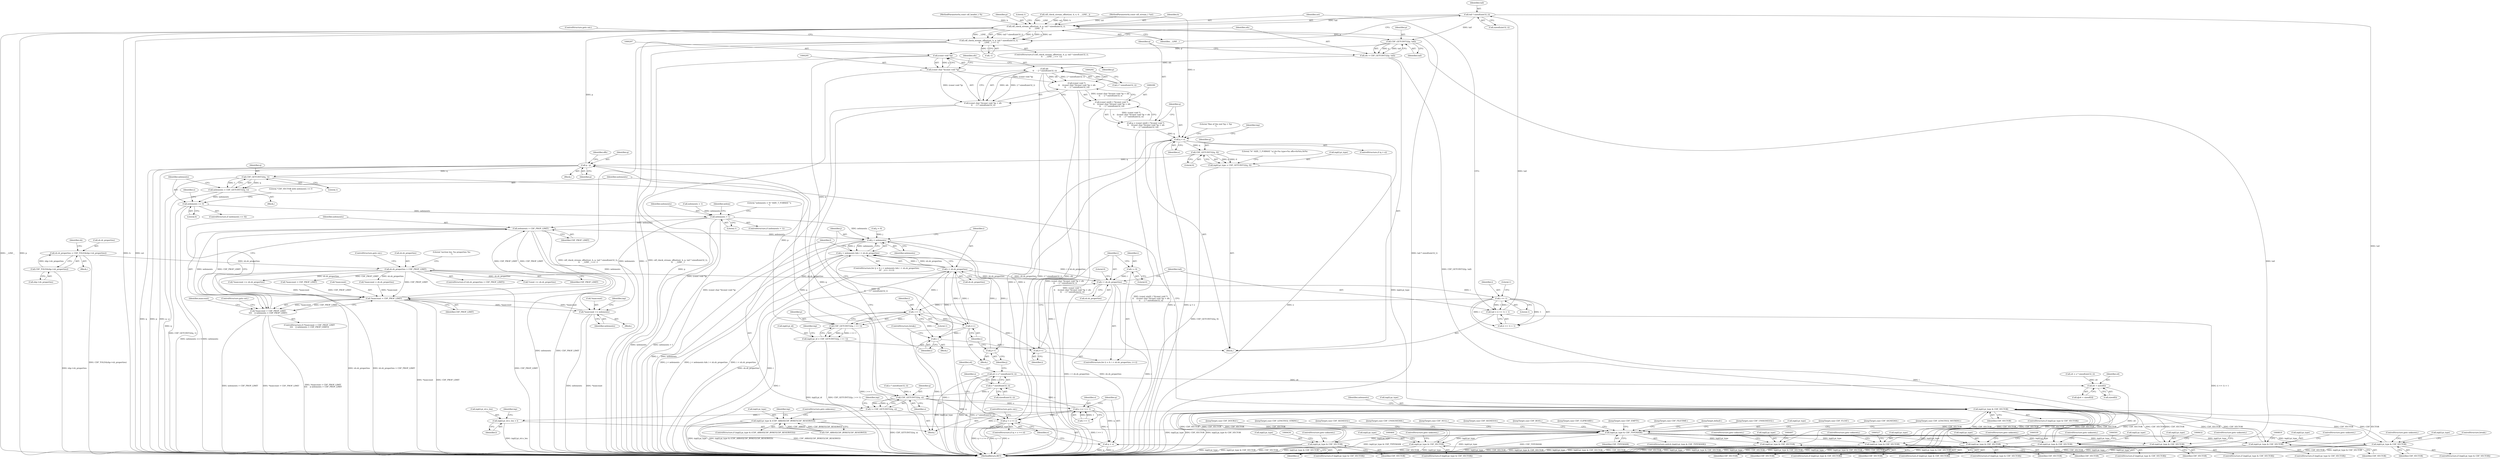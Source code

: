 digraph "0_file_93e063ee374b6a75729df9e7201fb511e47e259d@API" {
"1000273" [label="(Call,tail * sizeof(uint32_t))"];
"1000260" [label="(Call,tail = (i << 1) + 1)"];
"1000263" [label="(Call,i << 1)"];
"1000251" [label="(Call,i < sh.sh_properties)"];
"1000256" [label="(Call,i++)"];
"1000325" [label="(Call,i << 1)"];
"1000805" [label="(Call,i--)"];
"1000719" [label="(Call,i < sh.sh_properties)"];
"1000727" [label="(Call,i++)"];
"1000248" [label="(Call,i = 0)"];
"1000177" [label="(Call,sh.sh_properties > CDF_PROP_LIMIT)"];
"1000168" [label="(Call,sh.sh_properties = CDF_TOLE4(shp->sh_properties))"];
"1000172" [label="(Call,CDF_TOLE4(shp->sh_properties))"];
"1000269" [label="(Call,cdf_check_stream_offset(sst, h, p, tail * sizeof(uint32_t),\n\t\t    __LINE__))"];
"1000268" [label="(Call,cdf_check_stream_offset(sst, h, p, tail * sizeof(uint32_t),\n\t\t    __LINE__) == -1)"];
"1000284" [label="(Call,CDF_GETUINT32(p, tail))"];
"1000282" [label="(Call,ofs = CDF_GETUINT32(p, tail))"];
"1000299" [label="(Call,ofs\n \t\t    - 2 * sizeof(uint32_t))"];
"1000291" [label="(Call,(const void *)\n \t\t    ((const char *)(const void *)p + ofs\n \t\t    - 2 * sizeof(uint32_t)))"];
"1000289" [label="(Call,(const uint8_t *)(const void *)\n \t\t    ((const char *)(const void *)p + ofs\n \t\t    - 2 * sizeof(uint32_t)))"];
"1000287" [label="(Call,q = (const uint8_t *)(const void *)\n \t\t    ((const char *)(const void *)p + ofs\n \t\t    - 2 * sizeof(uint32_t)))"];
"1000306" [label="(Call,q > e)"];
"1000334" [label="(Call,CDF_GETUINT32(q, 0))"];
"1000328" [label="(Call,inp[i].pi_type = CDF_GETUINT32(q, 0))"];
"1000360" [label="(Call,inp[i].pi_type & CDF_VECTOR)"];
"1000399" [label="(Call,inp[i].pi_type & (CDF_ARRAY|CDF_BYREF|CDF_RESERVED))"];
"1000412" [label="(Call,inp[i].pi_type & CDF_TYPEMASK)"];
"1000425" [label="(Call,inp[i].pi_type & CDF_VECTOR)"];
"1000455" [label="(Call,inp[i].pi_type & CDF_VECTOR)"];
"1000488" [label="(Call,inp[i].pi_type & CDF_VECTOR)"];
"1000518" [label="(Call,inp[i].pi_type & CDF_VECTOR)"];
"1000550" [label="(Call,inp[i].pi_type & CDF_VECTOR)"];
"1000582" [label="(Call,inp[i].pi_type & CDF_VECTOR)"];
"1000623" [label="(Call,inp[i].pi_type & CDF_VECTOR)"];
"1000810" [label="(Call,inp[i].pi_type & CDF_VECTOR)"];
"1000842" [label="(Call,inp[i].pi_type & CDF_VECTOR)"];
"1000355" [label="(Call,q - p)"];
"1000370" [label="(Call,CDF_GETUINT32(q, 1))"];
"1000368" [label="(Call,nelements = CDF_GETUINT32(q, 1))"];
"1000374" [label="(Call,nelements == 0)"];
"1000667" [label="(Call,nelements > 1)"];
"1000684" [label="(Call,nelements > CDF_PROP_LIMIT)"];
"1000680" [label="(Call,*maxcount > CDF_PROP_LIMIT)"];
"1000679" [label="(Call,*maxcount > CDF_PROP_LIMIT\n\t\t\t\t    || nelements > CDF_PROP_LIMIT)"];
"1000688" [label="(Call,*maxcount += nelements)"];
"1000716" [label="(Call,j < nelements)"];
"1000715" [label="(Call,j < nelements && i < sh.sh_properties)"];
"1000725" [label="(Call,j++)"];
"1000733" [label="(Call,CDF_GETUINT32(q, o))"];
"1000731" [label="(Call,l = CDF_GETUINT32(q, o))"];
"1000736" [label="(Call,inp[i].pi_str.s_len = l)"];
"1000787" [label="(Call,o += l >> 1)"];
"1000793" [label="(Call,q + o >= e)"];
"1000794" [label="(Call,q + o)"];
"1000801" [label="(Call,o * sizeof(uint32_t))"];
"1000799" [label="(Call,o4 = o * sizeof(uint32_t))"];
"1000760" [label="(Call,o4 + sizeof(l))"];
"1000293" [label="(Call,(const char *)(const void *)p + ofs\n \t\t    - 2 * sizeof(uint32_t))"];
"1000296" [label="(Call,(const void *)p)"];
"1000294" [label="(Call,(const char *)(const void *)p)"];
"1000323" [label="(Call,CDF_GETUINT32(p, i << 1))"];
"1000317" [label="(Call,inp[i].pi_id = CDF_GETUINT32(p, i << 1))"];
"1000177" [label="(Call,sh.sh_properties > CDF_PROP_LIMIT)"];
"1000797" [label="(Identifier,e)"];
"1000810" [label="(Call,inp[i].pi_type & CDF_VECTOR)"];
"1000841" [label="(ControlStructure,if (inp[i].pi_type & CDF_VECTOR))"];
"1000808" [label="(JumpTarget,case CDF_FILETIME:)"];
"1000269" [label="(Call,cdf_check_stream_offset(sst, h, p, tail * sizeof(uint32_t),\n\t\t    __LINE__))"];
"1000679" [label="(Call,*maxcount > CDF_PROP_LIMIT\n\t\t\t\t    || nelements > CDF_PROP_LIMIT)"];
"1000355" [label="(Call,q - p)"];
"1000762" [label="(Call,sizeof(l))"];
"1000809" [label="(ControlStructure,if (inp[i].pi_type & CDF_VECTOR))"];
"1000494" [label="(Identifier,CDF_VECTOR)"];
"1000284" [label="(Call,CDF_GETUINT32(p, tail))"];
"1000101" [label="(MethodParameterIn,const cdf_stream_t *sst)"];
"1000256" [label="(Call,i++)"];
"1000629" [label="(Identifier,CDF_VECTOR)"];
"1000728" [label="(Identifier,i)"];
"1000266" [label="(Literal,1)"];
"1000851" [label="(JumpTarget,default:)"];
"1000432" [label="(ControlStructure,goto unknown;)"];
"1000761" [label="(Identifier,o4)"];
"1000734" [label="(Identifier,q)"];
"1000249" [label="(Identifier,i)"];
"1000495" [label="(ControlStructure,goto unknown;)"];
"1000262" [label="(Call,(i << 1) + 1)"];
"1000489" [label="(Call,inp[i].pi_type)"];
"1000283" [label="(Identifier,ofs)"];
"1000524" [label="(Identifier,CDF_VECTOR)"];
"1000690" [label="(Identifier,maxcount)"];
"1000486" [label="(JumpTarget,case CDF_UNSIGNED32:)"];
"1000709" [label="(Literal,\"nelements = %\" SIZE_T_FORMAT \"u\n\")"];
"1000331" [label="(Identifier,inp)"];
"1000487" [label="(ControlStructure,if (inp[i].pi_type & CDF_VECTOR))"];
"1000178" [label="(Call,sh.sh_properties)"];
"1000278" [label="(Call,-1)"];
"1000413" [label="(Call,inp[i].pi_type)"];
"1000794" [label="(Call,q + o)"];
"1000580" [label="(JumpTarget,case CDF_FLOAT:)"];
"1000518" [label="(Call,inp[i].pi_type & CDF_VECTOR)"];
"1000849" [label="(ControlStructure,goto unknown;)"];
"1000289" [label="(Call,(const uint8_t *)(const void *)\n \t\t    ((const char *)(const void *)p + ofs\n \t\t    - 2 * sizeof(uint32_t)))"];
"1000787" [label="(Call,o += l >> 1)"];
"1000516" [label="(JumpTarget,case CDF_SIGNED64:)"];
"1000455" [label="(Call,inp[i].pi_type & CDF_VECTOR)"];
"1000410" [label="(ControlStructure,goto unknown;)"];
"1000370" [label="(Call,CDF_GETUINT32(q, 1))"];
"1000305" [label="(ControlStructure,if (q > e))"];
"1000760" [label="(Call,o4 + sizeof(l))"];
"1000356" [label="(Identifier,q)"];
"1000317" [label="(Call,inp[i].pi_id = CDF_GETUINT32(p, i << 1))"];
"1000583" [label="(Call,inp[i].pi_type)"];
"1000800" [label="(Identifier,o4)"];
"1000257" [label="(Identifier,i)"];
"1000424" [label="(ControlStructure,if (inp[i].pi_type & CDF_VECTOR))"];
"1000371" [label="(Identifier,q)"];
"1000718" [label="(Identifier,nelements)"];
"1000271" [label="(Identifier,h)"];
"1000550" [label="(Call,inp[i].pi_type & CDF_VECTOR)"];
"1000275" [label="(Call,sizeof(uint32_t))"];
"1000328" [label="(Call,inp[i].pi_type = CDF_GETUINT32(q, 0))"];
"1000394" [label="(Call,o * sizeof(uint32_t))"];
"1000176" [label="(ControlStructure,if (sh.sh_properties > CDF_PROP_LIMIT))"];
"1000323" [label="(Call,CDF_GETUINT32(p, i << 1))"];
"1000230" [label="(Call,*count += sh.sh_properties)"];
"1000589" [label="(ControlStructure,goto unknown;)"];
"1000280" [label="(ControlStructure,goto out;)"];
"1000871" [label="(MethodReturn,RET)"];
"1000688" [label="(Call,*maxcount += nelements)"];
"1000665" [label="(JumpTarget,case CDF_LENGTH32_WSTRING:)"];
"1000666" [label="(ControlStructure,if (nelements > 1))"];
"1000179" [label="(Identifier,sh)"];
"1000329" [label="(Call,inp[i].pi_type)"];
"1000173" [label="(Call,shp->sh_properties)"];
"1000325" [label="(Call,i << 1)"];
"1000712" [label="(Call,j = 0)"];
"1000107" [label="(Block,)"];
"1000398" [label="(ControlStructure,if (inp[i].pi_type & (CDF_ARRAY|CDF_BYREF|CDF_RESERVED)))"];
"1000758" [label="(Call,q[o4 + sizeof(l)])"];
"1000419" [label="(Block,)"];
"1000519" [label="(Call,inp[i].pi_type)"];
"1000805" [label="(Call,i--)"];
"1000203" [label="(Call,*maxcount += sh.sh_properties)"];
"1000335" [label="(Identifier,q)"];
"1000287" [label="(Call,q = (const uint8_t *)(const void *)\n \t\t    ((const char *)(const void *)p + ofs\n \t\t    - 2 * sizeof(uint32_t)))"];
"1000551" [label="(Call,inp[i].pi_type)"];
"1000732" [label="(Identifier,l)"];
"1000264" [label="(Identifier,i)"];
"1000462" [label="(ControlStructure,goto unknown;)"];
"1000334" [label="(Call,CDF_GETUINT32(q, 0))"];
"1000621" [label="(JumpTarget,case CDF_DOUBLE:)"];
"1000261" [label="(Identifier,tail)"];
"1000358" [label="(Identifier,offs)"];
"1000737" [label="(Call,inp[i].pi_str.s_len)"];
"1000788" [label="(Identifier,o)"];
"1000795" [label="(Identifier,q)"];
"1000308" [label="(Identifier,e)"];
"1000102" [label="(MethodParameterIn,const cdf_header_t *h)"];
"1000285" [label="(Identifier,p)"];
"1000727" [label="(Call,i++)"];
"1000247" [label="(ControlStructure,for (i = 0; i < sh.sh_properties; i++))"];
"1000724" [label="(Block,)"];
"1000291" [label="(Call,(const void *)\n \t\t    ((const char *)(const void *)p + ofs\n \t\t    - 2 * sizeof(uint32_t)))"];
"1000238" [label="(Call,cdf_check_stream_offset(sst, h, e, 0, __LINE__))"];
"1000367" [label="(Block,)"];
"1000277" [label="(Identifier,__LINE__)"];
"1000250" [label="(Literal,0)"];
"1000711" [label="(ControlStructure,for (j = 0; j < nelements && i < sh.sh_properties;\n\t\t\t    j++, i++))"];
"1000376" [label="(Literal,0)"];
"1000582" [label="(Call,inp[i].pi_type & CDF_VECTOR)"];
"1000793" [label="(Call,q + o >= e)"];
"1000172" [label="(Call,CDF_TOLE4(shp->sh_properties))"];
"1000268" [label="(Call,cdf_check_stream_offset(sst, h, p, tail * sizeof(uint32_t),\n\t\t    __LINE__) == -1)"];
"1000678" [label="(ControlStructure,if (*maxcount > CDF_PROP_LIMIT\n\t\t\t\t    || nelements > CDF_PROP_LIMIT))"];
"1000301" [label="(Call,2 * sizeof(uint32_t))"];
"1000392" [label="(Call,o4 = o * sizeof(uint32_t))"];
"1000260" [label="(Call,tail = (i << 1) + 1)"];
"1000273" [label="(Call,tail * sizeof(uint32_t))"];
"1000863" [label="(Literal,0)"];
"1000689" [label="(Call,*maxcount)"];
"1000288" [label="(Identifier,q)"];
"1000843" [label="(Call,inp[i].pi_type)"];
"1000630" [label="(ControlStructure,goto unknown;)"];
"1000749" [label="(Identifier,inp)"];
"1000686" [label="(Identifier,CDF_PROP_LIMIT)"];
"1000251" [label="(Call,i < sh.sh_properties)"];
"1000736" [label="(Call,inp[i].pi_str.s_len = l)"];
"1000307" [label="(Identifier,q)"];
"1000318" [label="(Call,inp[i].pi_id)"];
"1000683" [label="(Identifier,CDF_PROP_LIMIT)"];
"1000324" [label="(Identifier,p)"];
"1000716" [label="(Call,j < nelements)"];
"1000270" [label="(Identifier,sst)"];
"1000375" [label="(Identifier,nelements)"];
"1000842" [label="(Call,inp[i].pi_type & CDF_VECTOR)"];
"1000680" [label="(Call,*maxcount > CDF_PROP_LIMIT)"];
"1000588" [label="(Identifier,CDF_VECTOR)"];
"1000456" [label="(Call,inp[i].pi_type)"];
"1000198" [label="(Call,*maxcount > CDF_PROP_LIMIT)"];
"1000622" [label="(ControlStructure,if (inp[i].pi_type & CDF_VECTOR))"];
"1000426" [label="(Call,inp[i].pi_type)"];
"1000418" [label="(Identifier,CDF_TYPEMASK)"];
"1000306" [label="(Call,q > e)"];
"1000400" [label="(Call,inp[i].pi_type)"];
"1000664" [label="(JumpTarget,case CDF_LENGTH32_STRING:)"];
"1000366" [label="(Identifier,CDF_VECTOR)"];
"1000721" [label="(Call,sh.sh_properties)"];
"1000581" [label="(ControlStructure,if (inp[i].pi_type & CDF_VECTOR))"];
"1000379" [label="(Literal,\"CDF_VECTOR with nelements == 0\n\")"];
"1000731" [label="(Call,l = CDF_GETUINT32(q, o))"];
"1000803" [label="(Call,sizeof(uint32_t))"];
"1000411" [label="(ControlStructure,switch (inp[i].pi_type & CDF_TYPEMASK))"];
"1000802" [label="(Identifier,o)"];
"1000326" [label="(Identifier,i)"];
"1000267" [label="(ControlStructure,if (cdf_check_stream_offset(sst, h, p, tail * sizeof(uint32_t),\n\t\t    __LINE__) == -1))"];
"1000668" [label="(Identifier,nelements)"];
"1000719" [label="(Call,i < sh.sh_properties)"];
"1000339" [label="(Literal,\"%\" SIZE_T_FORMAT \"u) id=%x type=%x offs=0x%tx,0x%x\n\")"];
"1000453" [label="(JumpTarget,case CDF_SIGNED32:)"];
"1000454" [label="(ControlStructure,if (inp[i].pi_type & CDF_VECTOR))"];
"1000368" [label="(Call,nelements = CDF_GETUINT32(q, 1))"];
"1000717" [label="(Identifier,j)"];
"1000801" [label="(Call,o * sizeof(uint32_t))"];
"1000549" [label="(ControlStructure,if (inp[i].pi_type & CDF_VECTOR))"];
"1000548" [label="(JumpTarget,case CDF_UNSIGNED64:)"];
"1000789" [label="(Call,l >> 1)"];
"1000185" [label="(Literal,\"section len: %u properties %u\n\")"];
"1000623" [label="(Call,inp[i].pi_type & CDF_VECTOR)"];
"1000265" [label="(Literal,1)"];
"1000360" [label="(Call,inp[i].pi_type & CDF_VECTOR)"];
"1000412" [label="(Call,inp[i].pi_type & CDF_TYPEMASK)"];
"1000420" [label="(JumpTarget,case CDF_NULL:)"];
"1000423" [label="(JumpTarget,case CDF_SIGNED16:)"];
"1000556" [label="(Identifier,CDF_VECTOR)"];
"1000431" [label="(Identifier,CDF_VECTOR)"];
"1000681" [label="(Call,*maxcount)"];
"1000733" [label="(Call,CDF_GETUINT32(q, o))"];
"1000725" [label="(Call,j++)"];
"1000807" [label="(ControlStructure,break;)"];
"1000382" [label="(Identifier,o)"];
"1000399" [label="(Call,inp[i].pi_type & (CDF_ARRAY|CDF_BYREF|CDF_RESERVED))"];
"1000168" [label="(Call,sh.sh_properties = CDF_TOLE4(shp->sh_properties))"];
"1000182" [label="(ControlStructure,goto out;)"];
"1000272" [label="(Identifier,p)"];
"1000298" [label="(Identifier,p)"];
"1000258" [label="(Block,)"];
"1000300" [label="(Identifier,ofs)"];
"1000729" [label="(Block,)"];
"1000357" [label="(Identifier,p)"];
"1000850" [label="(ControlStructure,break;)"];
"1000715" [label="(Call,j < nelements && i < sh.sh_properties)"];
"1000299" [label="(Call,ofs\n \t\t    - 2 * sizeof(uint32_t))"];
"1000373" [label="(ControlStructure,if (nelements == 0))"];
"1000726" [label="(Identifier,j)"];
"1000169" [label="(Call,sh.sh_properties)"];
"1000296" [label="(Call,(const void *)p)"];
"1000525" [label="(ControlStructure,goto unknown;)"];
"1000798" [label="(ControlStructure,goto out;)"];
"1000685" [label="(Identifier,nelements)"];
"1000263" [label="(Call,i << 1)"];
"1000415" [label="(Identifier,inp)"];
"1000274" [label="(Identifier,tail)"];
"1000485" [label="(JumpTarget,case CDF_BOOL:)"];
"1000687" [label="(ControlStructure,goto out;)"];
"1000293" [label="(Call,(const char *)(const void *)p + ofs\n \t\t    - 2 * sizeof(uint32_t))"];
"1000327" [label="(Literal,1)"];
"1000488" [label="(Call,inp[i].pi_type & CDF_VECTOR)"];
"1000387" [label="(Identifier,nelements)"];
"1000248" [label="(Call,i = 0)"];
"1000735" [label="(Identifier,o)"];
"1000336" [label="(Literal,0)"];
"1000286" [label="(Identifier,tail)"];
"1000252" [label="(Identifier,i)"];
"1000386" [label="(Call,nelements = 1)"];
"1000684" [label="(Call,nelements > CDF_PROP_LIMIT)"];
"1000361" [label="(Call,inp[i].pi_type)"];
"1000279" [label="(Literal,1)"];
"1000517" [label="(ControlStructure,if (inp[i].pi_type & CDF_VECTOR))"];
"1000667" [label="(Call,nelements > 1)"];
"1000461" [label="(Identifier,CDF_VECTOR)"];
"1000354" [label="(Block,)"];
"1000294" [label="(Call,(const char *)(const void *)p)"];
"1000796" [label="(Identifier,o)"];
"1000425" [label="(Call,inp[i].pi_type & CDF_VECTOR)"];
"1000811" [label="(Call,inp[i].pi_type)"];
"1000369" [label="(Identifier,nelements)"];
"1000181" [label="(Identifier,CDF_PROP_LIMIT)"];
"1000557" [label="(ControlStructure,goto unknown;)"];
"1000816" [label="(Identifier,CDF_VECTOR)"];
"1000792" [label="(ControlStructure,if (q + o >= e))"];
"1000253" [label="(Call,sh.sh_properties)"];
"1000673" [label="(Identifier,nelem)"];
"1000372" [label="(Literal,1)"];
"1000374" [label="(Call,nelements == 0)"];
"1000691" [label="(Identifier,nelements)"];
"1000670" [label="(Block,)"];
"1000799" [label="(Call,o4 = o * sizeof(uint32_t))"];
"1000817" [label="(ControlStructure,goto unknown;)"];
"1000840" [label="(JumpTarget,case CDF_CLIPBOARD:)"];
"1000848" [label="(Identifier,CDF_VECTOR)"];
"1000312" [label="(Literal,\"Ran of the end %p > %p\n\")"];
"1000744" [label="(Identifier,l)"];
"1000694" [label="(Identifier,inp)"];
"1000282" [label="(Call,ofs = CDF_GETUINT32(p, tail))"];
"1000669" [label="(Literal,1)"];
"1000359" [label="(ControlStructure,if (inp[i].pi_type & CDF_VECTOR))"];
"1000421" [label="(JumpTarget,case CDF_EMPTY:)"];
"1000405" [label="(Call,CDF_ARRAY|CDF_BYREF|CDF_RESERVED)"];
"1000806" [label="(Identifier,i)"];
"1000320" [label="(Identifier,inp)"];
"1000740" [label="(Identifier,inp)"];
"1000720" [label="(Identifier,i)"];
"1000211" [label="(Call,*maxcount = sh.sh_properties)"];
"1000624" [label="(Call,inp[i].pi_type)"];
"1000273" -> "1000269"  [label="AST: "];
"1000273" -> "1000275"  [label="CFG: "];
"1000274" -> "1000273"  [label="AST: "];
"1000275" -> "1000273"  [label="AST: "];
"1000277" -> "1000273"  [label="CFG: "];
"1000273" -> "1000871"  [label="DDG: tail"];
"1000273" -> "1000269"  [label="DDG: tail"];
"1000260" -> "1000273"  [label="DDG: tail"];
"1000273" -> "1000284"  [label="DDG: tail"];
"1000260" -> "1000258"  [label="AST: "];
"1000260" -> "1000262"  [label="CFG: "];
"1000261" -> "1000260"  [label="AST: "];
"1000262" -> "1000260"  [label="AST: "];
"1000270" -> "1000260"  [label="CFG: "];
"1000260" -> "1000871"  [label="DDG: (i << 1) + 1"];
"1000263" -> "1000260"  [label="DDG: i"];
"1000263" -> "1000260"  [label="DDG: 1"];
"1000263" -> "1000262"  [label="AST: "];
"1000263" -> "1000265"  [label="CFG: "];
"1000264" -> "1000263"  [label="AST: "];
"1000265" -> "1000263"  [label="AST: "];
"1000266" -> "1000263"  [label="CFG: "];
"1000263" -> "1000871"  [label="DDG: i"];
"1000263" -> "1000262"  [label="DDG: i"];
"1000263" -> "1000262"  [label="DDG: 1"];
"1000251" -> "1000263"  [label="DDG: i"];
"1000263" -> "1000325"  [label="DDG: i"];
"1000251" -> "1000247"  [label="AST: "];
"1000251" -> "1000253"  [label="CFG: "];
"1000252" -> "1000251"  [label="AST: "];
"1000253" -> "1000251"  [label="AST: "];
"1000261" -> "1000251"  [label="CFG: "];
"1000863" -> "1000251"  [label="CFG: "];
"1000251" -> "1000871"  [label="DDG: i < sh.sh_properties"];
"1000251" -> "1000871"  [label="DDG: sh.sh_properties"];
"1000251" -> "1000871"  [label="DDG: i"];
"1000256" -> "1000251"  [label="DDG: i"];
"1000248" -> "1000251"  [label="DDG: i"];
"1000719" -> "1000251"  [label="DDG: sh.sh_properties"];
"1000177" -> "1000251"  [label="DDG: sh.sh_properties"];
"1000251" -> "1000715"  [label="DDG: i < sh.sh_properties"];
"1000251" -> "1000719"  [label="DDG: sh.sh_properties"];
"1000256" -> "1000247"  [label="AST: "];
"1000256" -> "1000257"  [label="CFG: "];
"1000257" -> "1000256"  [label="AST: "];
"1000252" -> "1000256"  [label="CFG: "];
"1000325" -> "1000256"  [label="DDG: i"];
"1000805" -> "1000256"  [label="DDG: i"];
"1000325" -> "1000323"  [label="AST: "];
"1000325" -> "1000327"  [label="CFG: "];
"1000326" -> "1000325"  [label="AST: "];
"1000327" -> "1000325"  [label="AST: "];
"1000323" -> "1000325"  [label="CFG: "];
"1000325" -> "1000871"  [label="DDG: i"];
"1000325" -> "1000323"  [label="DDG: i"];
"1000325" -> "1000323"  [label="DDG: 1"];
"1000325" -> "1000719"  [label="DDG: i"];
"1000325" -> "1000727"  [label="DDG: i"];
"1000325" -> "1000805"  [label="DDG: i"];
"1000805" -> "1000419"  [label="AST: "];
"1000805" -> "1000806"  [label="CFG: "];
"1000806" -> "1000805"  [label="AST: "];
"1000807" -> "1000805"  [label="CFG: "];
"1000805" -> "1000871"  [label="DDG: i"];
"1000719" -> "1000805"  [label="DDG: i"];
"1000727" -> "1000805"  [label="DDG: i"];
"1000719" -> "1000715"  [label="AST: "];
"1000719" -> "1000721"  [label="CFG: "];
"1000720" -> "1000719"  [label="AST: "];
"1000721" -> "1000719"  [label="AST: "];
"1000715" -> "1000719"  [label="CFG: "];
"1000719" -> "1000871"  [label="DDG: sh.sh_properties"];
"1000719" -> "1000871"  [label="DDG: i"];
"1000719" -> "1000715"  [label="DDG: i"];
"1000719" -> "1000715"  [label="DDG: sh.sh_properties"];
"1000727" -> "1000719"  [label="DDG: i"];
"1000719" -> "1000727"  [label="DDG: i"];
"1000727" -> "1000724"  [label="AST: "];
"1000727" -> "1000728"  [label="CFG: "];
"1000728" -> "1000727"  [label="AST: "];
"1000717" -> "1000727"  [label="CFG: "];
"1000727" -> "1000871"  [label="DDG: i"];
"1000248" -> "1000247"  [label="AST: "];
"1000248" -> "1000250"  [label="CFG: "];
"1000249" -> "1000248"  [label="AST: "];
"1000250" -> "1000248"  [label="AST: "];
"1000252" -> "1000248"  [label="CFG: "];
"1000177" -> "1000176"  [label="AST: "];
"1000177" -> "1000181"  [label="CFG: "];
"1000178" -> "1000177"  [label="AST: "];
"1000181" -> "1000177"  [label="AST: "];
"1000182" -> "1000177"  [label="CFG: "];
"1000185" -> "1000177"  [label="CFG: "];
"1000177" -> "1000871"  [label="DDG: sh.sh_properties"];
"1000177" -> "1000871"  [label="DDG: CDF_PROP_LIMIT"];
"1000177" -> "1000871"  [label="DDG: sh.sh_properties > CDF_PROP_LIMIT"];
"1000168" -> "1000177"  [label="DDG: sh.sh_properties"];
"1000177" -> "1000198"  [label="DDG: CDF_PROP_LIMIT"];
"1000177" -> "1000203"  [label="DDG: sh.sh_properties"];
"1000177" -> "1000211"  [label="DDG: sh.sh_properties"];
"1000177" -> "1000230"  [label="DDG: sh.sh_properties"];
"1000177" -> "1000680"  [label="DDG: CDF_PROP_LIMIT"];
"1000168" -> "1000107"  [label="AST: "];
"1000168" -> "1000172"  [label="CFG: "];
"1000169" -> "1000168"  [label="AST: "];
"1000172" -> "1000168"  [label="AST: "];
"1000179" -> "1000168"  [label="CFG: "];
"1000168" -> "1000871"  [label="DDG: CDF_TOLE4(shp->sh_properties)"];
"1000172" -> "1000168"  [label="DDG: shp->sh_properties"];
"1000172" -> "1000173"  [label="CFG: "];
"1000173" -> "1000172"  [label="AST: "];
"1000172" -> "1000871"  [label="DDG: shp->sh_properties"];
"1000269" -> "1000268"  [label="AST: "];
"1000269" -> "1000277"  [label="CFG: "];
"1000270" -> "1000269"  [label="AST: "];
"1000271" -> "1000269"  [label="AST: "];
"1000272" -> "1000269"  [label="AST: "];
"1000277" -> "1000269"  [label="AST: "];
"1000279" -> "1000269"  [label="CFG: "];
"1000269" -> "1000871"  [label="DDG: tail * sizeof(uint32_t)"];
"1000269" -> "1000871"  [label="DDG: __LINE__"];
"1000269" -> "1000871"  [label="DDG: sst"];
"1000269" -> "1000871"  [label="DDG: p"];
"1000269" -> "1000871"  [label="DDG: h"];
"1000269" -> "1000268"  [label="DDG: tail * sizeof(uint32_t)"];
"1000269" -> "1000268"  [label="DDG: h"];
"1000269" -> "1000268"  [label="DDG: p"];
"1000269" -> "1000268"  [label="DDG: sst"];
"1000269" -> "1000268"  [label="DDG: __LINE__"];
"1000238" -> "1000269"  [label="DDG: sst"];
"1000238" -> "1000269"  [label="DDG: h"];
"1000238" -> "1000269"  [label="DDG: __LINE__"];
"1000101" -> "1000269"  [label="DDG: sst"];
"1000102" -> "1000269"  [label="DDG: h"];
"1000355" -> "1000269"  [label="DDG: p"];
"1000269" -> "1000284"  [label="DDG: p"];
"1000268" -> "1000267"  [label="AST: "];
"1000268" -> "1000278"  [label="CFG: "];
"1000278" -> "1000268"  [label="AST: "];
"1000280" -> "1000268"  [label="CFG: "];
"1000283" -> "1000268"  [label="CFG: "];
"1000268" -> "1000871"  [label="DDG: cdf_check_stream_offset(sst, h, p, tail * sizeof(uint32_t),\n\t\t    __LINE__)"];
"1000268" -> "1000871"  [label="DDG: cdf_check_stream_offset(sst, h, p, tail * sizeof(uint32_t),\n\t\t    __LINE__) == -1"];
"1000268" -> "1000871"  [label="DDG: -1"];
"1000278" -> "1000268"  [label="DDG: 1"];
"1000284" -> "1000282"  [label="AST: "];
"1000284" -> "1000286"  [label="CFG: "];
"1000285" -> "1000284"  [label="AST: "];
"1000286" -> "1000284"  [label="AST: "];
"1000282" -> "1000284"  [label="CFG: "];
"1000284" -> "1000871"  [label="DDG: tail"];
"1000284" -> "1000282"  [label="DDG: p"];
"1000284" -> "1000282"  [label="DDG: tail"];
"1000284" -> "1000296"  [label="DDG: p"];
"1000282" -> "1000258"  [label="AST: "];
"1000283" -> "1000282"  [label="AST: "];
"1000288" -> "1000282"  [label="CFG: "];
"1000282" -> "1000871"  [label="DDG: CDF_GETUINT32(p, tail)"];
"1000282" -> "1000299"  [label="DDG: ofs"];
"1000299" -> "1000293"  [label="AST: "];
"1000299" -> "1000301"  [label="CFG: "];
"1000300" -> "1000299"  [label="AST: "];
"1000301" -> "1000299"  [label="AST: "];
"1000293" -> "1000299"  [label="CFG: "];
"1000299" -> "1000871"  [label="DDG: 2 * sizeof(uint32_t)"];
"1000299" -> "1000871"  [label="DDG: ofs"];
"1000299" -> "1000291"  [label="DDG: ofs"];
"1000299" -> "1000291"  [label="DDG: 2 * sizeof(uint32_t)"];
"1000299" -> "1000293"  [label="DDG: ofs"];
"1000299" -> "1000293"  [label="DDG: 2 * sizeof(uint32_t)"];
"1000301" -> "1000299"  [label="DDG: 2"];
"1000291" -> "1000289"  [label="AST: "];
"1000291" -> "1000293"  [label="CFG: "];
"1000292" -> "1000291"  [label="AST: "];
"1000293" -> "1000291"  [label="AST: "];
"1000289" -> "1000291"  [label="CFG: "];
"1000291" -> "1000871"  [label="DDG: (const char *)(const void *)p + ofs\n \t\t    - 2 * sizeof(uint32_t)"];
"1000291" -> "1000289"  [label="DDG: (const char *)(const void *)p + ofs\n \t\t    - 2 * sizeof(uint32_t)"];
"1000294" -> "1000291"  [label="DDG: (const void *)p"];
"1000289" -> "1000287"  [label="AST: "];
"1000290" -> "1000289"  [label="AST: "];
"1000287" -> "1000289"  [label="CFG: "];
"1000289" -> "1000871"  [label="DDG: (const void *)\n \t\t    ((const char *)(const void *)p + ofs\n \t\t    - 2 * sizeof(uint32_t))"];
"1000289" -> "1000287"  [label="DDG: (const void *)\n \t\t    ((const char *)(const void *)p + ofs\n \t\t    - 2 * sizeof(uint32_t))"];
"1000287" -> "1000258"  [label="AST: "];
"1000288" -> "1000287"  [label="AST: "];
"1000307" -> "1000287"  [label="CFG: "];
"1000287" -> "1000871"  [label="DDG: (const uint8_t *)(const void *)\n \t\t    ((const char *)(const void *)p + ofs\n \t\t    - 2 * sizeof(uint32_t))"];
"1000287" -> "1000306"  [label="DDG: q"];
"1000306" -> "1000305"  [label="AST: "];
"1000306" -> "1000308"  [label="CFG: "];
"1000307" -> "1000306"  [label="AST: "];
"1000308" -> "1000306"  [label="AST: "];
"1000312" -> "1000306"  [label="CFG: "];
"1000320" -> "1000306"  [label="CFG: "];
"1000306" -> "1000871"  [label="DDG: q"];
"1000306" -> "1000871"  [label="DDG: q > e"];
"1000306" -> "1000871"  [label="DDG: e"];
"1000793" -> "1000306"  [label="DDG: e"];
"1000238" -> "1000306"  [label="DDG: e"];
"1000306" -> "1000334"  [label="DDG: q"];
"1000306" -> "1000793"  [label="DDG: e"];
"1000334" -> "1000328"  [label="AST: "];
"1000334" -> "1000336"  [label="CFG: "];
"1000335" -> "1000334"  [label="AST: "];
"1000336" -> "1000334"  [label="AST: "];
"1000328" -> "1000334"  [label="CFG: "];
"1000334" -> "1000328"  [label="DDG: q"];
"1000334" -> "1000328"  [label="DDG: 0"];
"1000334" -> "1000355"  [label="DDG: q"];
"1000328" -> "1000258"  [label="AST: "];
"1000329" -> "1000328"  [label="AST: "];
"1000339" -> "1000328"  [label="CFG: "];
"1000328" -> "1000871"  [label="DDG: CDF_GETUINT32(q, 0)"];
"1000328" -> "1000360"  [label="DDG: inp[i].pi_type"];
"1000360" -> "1000359"  [label="AST: "];
"1000360" -> "1000366"  [label="CFG: "];
"1000361" -> "1000360"  [label="AST: "];
"1000366" -> "1000360"  [label="AST: "];
"1000369" -> "1000360"  [label="CFG: "];
"1000387" -> "1000360"  [label="CFG: "];
"1000360" -> "1000871"  [label="DDG: inp[i].pi_type"];
"1000360" -> "1000871"  [label="DDG: CDF_VECTOR"];
"1000360" -> "1000871"  [label="DDG: inp[i].pi_type & CDF_VECTOR"];
"1000488" -> "1000360"  [label="DDG: CDF_VECTOR"];
"1000582" -> "1000360"  [label="DDG: CDF_VECTOR"];
"1000550" -> "1000360"  [label="DDG: CDF_VECTOR"];
"1000810" -> "1000360"  [label="DDG: CDF_VECTOR"];
"1000455" -> "1000360"  [label="DDG: CDF_VECTOR"];
"1000518" -> "1000360"  [label="DDG: CDF_VECTOR"];
"1000623" -> "1000360"  [label="DDG: CDF_VECTOR"];
"1000842" -> "1000360"  [label="DDG: CDF_VECTOR"];
"1000425" -> "1000360"  [label="DDG: CDF_VECTOR"];
"1000360" -> "1000399"  [label="DDG: inp[i].pi_type"];
"1000360" -> "1000425"  [label="DDG: CDF_VECTOR"];
"1000360" -> "1000455"  [label="DDG: CDF_VECTOR"];
"1000360" -> "1000488"  [label="DDG: CDF_VECTOR"];
"1000360" -> "1000518"  [label="DDG: CDF_VECTOR"];
"1000360" -> "1000550"  [label="DDG: CDF_VECTOR"];
"1000360" -> "1000582"  [label="DDG: CDF_VECTOR"];
"1000360" -> "1000623"  [label="DDG: CDF_VECTOR"];
"1000360" -> "1000810"  [label="DDG: CDF_VECTOR"];
"1000360" -> "1000842"  [label="DDG: CDF_VECTOR"];
"1000399" -> "1000398"  [label="AST: "];
"1000399" -> "1000405"  [label="CFG: "];
"1000400" -> "1000399"  [label="AST: "];
"1000405" -> "1000399"  [label="AST: "];
"1000410" -> "1000399"  [label="CFG: "];
"1000415" -> "1000399"  [label="CFG: "];
"1000399" -> "1000871"  [label="DDG: CDF_ARRAY|CDF_BYREF|CDF_RESERVED"];
"1000399" -> "1000871"  [label="DDG: inp[i].pi_type"];
"1000399" -> "1000871"  [label="DDG: inp[i].pi_type & (CDF_ARRAY|CDF_BYREF|CDF_RESERVED)"];
"1000405" -> "1000399"  [label="DDG: CDF_ARRAY"];
"1000405" -> "1000399"  [label="DDG: CDF_BYREF|CDF_RESERVED"];
"1000399" -> "1000412"  [label="DDG: inp[i].pi_type"];
"1000412" -> "1000411"  [label="AST: "];
"1000412" -> "1000418"  [label="CFG: "];
"1000413" -> "1000412"  [label="AST: "];
"1000418" -> "1000412"  [label="AST: "];
"1000420" -> "1000412"  [label="CFG: "];
"1000421" -> "1000412"  [label="CFG: "];
"1000423" -> "1000412"  [label="CFG: "];
"1000453" -> "1000412"  [label="CFG: "];
"1000485" -> "1000412"  [label="CFG: "];
"1000486" -> "1000412"  [label="CFG: "];
"1000516" -> "1000412"  [label="CFG: "];
"1000548" -> "1000412"  [label="CFG: "];
"1000580" -> "1000412"  [label="CFG: "];
"1000621" -> "1000412"  [label="CFG: "];
"1000664" -> "1000412"  [label="CFG: "];
"1000665" -> "1000412"  [label="CFG: "];
"1000808" -> "1000412"  [label="CFG: "];
"1000840" -> "1000412"  [label="CFG: "];
"1000851" -> "1000412"  [label="CFG: "];
"1000412" -> "1000871"  [label="DDG: inp[i].pi_type & CDF_TYPEMASK"];
"1000412" -> "1000871"  [label="DDG: inp[i].pi_type"];
"1000412" -> "1000871"  [label="DDG: CDF_TYPEMASK"];
"1000412" -> "1000425"  [label="DDG: inp[i].pi_type"];
"1000412" -> "1000455"  [label="DDG: inp[i].pi_type"];
"1000412" -> "1000488"  [label="DDG: inp[i].pi_type"];
"1000412" -> "1000518"  [label="DDG: inp[i].pi_type"];
"1000412" -> "1000550"  [label="DDG: inp[i].pi_type"];
"1000412" -> "1000582"  [label="DDG: inp[i].pi_type"];
"1000412" -> "1000623"  [label="DDG: inp[i].pi_type"];
"1000412" -> "1000810"  [label="DDG: inp[i].pi_type"];
"1000412" -> "1000842"  [label="DDG: inp[i].pi_type"];
"1000425" -> "1000424"  [label="AST: "];
"1000425" -> "1000431"  [label="CFG: "];
"1000426" -> "1000425"  [label="AST: "];
"1000431" -> "1000425"  [label="AST: "];
"1000432" -> "1000425"  [label="CFG: "];
"1000434" -> "1000425"  [label="CFG: "];
"1000425" -> "1000871"  [label="DDG: inp[i].pi_type"];
"1000425" -> "1000871"  [label="DDG: inp[i].pi_type & CDF_VECTOR"];
"1000425" -> "1000871"  [label="DDG: CDF_VECTOR"];
"1000455" -> "1000454"  [label="AST: "];
"1000455" -> "1000461"  [label="CFG: "];
"1000456" -> "1000455"  [label="AST: "];
"1000461" -> "1000455"  [label="AST: "];
"1000462" -> "1000455"  [label="CFG: "];
"1000464" -> "1000455"  [label="CFG: "];
"1000455" -> "1000871"  [label="DDG: inp[i].pi_type & CDF_VECTOR"];
"1000455" -> "1000871"  [label="DDG: CDF_VECTOR"];
"1000455" -> "1000871"  [label="DDG: inp[i].pi_type"];
"1000488" -> "1000487"  [label="AST: "];
"1000488" -> "1000494"  [label="CFG: "];
"1000489" -> "1000488"  [label="AST: "];
"1000494" -> "1000488"  [label="AST: "];
"1000495" -> "1000488"  [label="CFG: "];
"1000497" -> "1000488"  [label="CFG: "];
"1000488" -> "1000871"  [label="DDG: inp[i].pi_type"];
"1000488" -> "1000871"  [label="DDG: CDF_VECTOR"];
"1000488" -> "1000871"  [label="DDG: inp[i].pi_type & CDF_VECTOR"];
"1000518" -> "1000517"  [label="AST: "];
"1000518" -> "1000524"  [label="CFG: "];
"1000519" -> "1000518"  [label="AST: "];
"1000524" -> "1000518"  [label="AST: "];
"1000525" -> "1000518"  [label="CFG: "];
"1000527" -> "1000518"  [label="CFG: "];
"1000518" -> "1000871"  [label="DDG: CDF_VECTOR"];
"1000518" -> "1000871"  [label="DDG: inp[i].pi_type"];
"1000518" -> "1000871"  [label="DDG: inp[i].pi_type & CDF_VECTOR"];
"1000550" -> "1000549"  [label="AST: "];
"1000550" -> "1000556"  [label="CFG: "];
"1000551" -> "1000550"  [label="AST: "];
"1000556" -> "1000550"  [label="AST: "];
"1000557" -> "1000550"  [label="CFG: "];
"1000559" -> "1000550"  [label="CFG: "];
"1000550" -> "1000871"  [label="DDG: inp[i].pi_type & CDF_VECTOR"];
"1000550" -> "1000871"  [label="DDG: CDF_VECTOR"];
"1000550" -> "1000871"  [label="DDG: inp[i].pi_type"];
"1000582" -> "1000581"  [label="AST: "];
"1000582" -> "1000588"  [label="CFG: "];
"1000583" -> "1000582"  [label="AST: "];
"1000588" -> "1000582"  [label="AST: "];
"1000589" -> "1000582"  [label="CFG: "];
"1000591" -> "1000582"  [label="CFG: "];
"1000582" -> "1000871"  [label="DDG: inp[i].pi_type"];
"1000582" -> "1000871"  [label="DDG: CDF_VECTOR"];
"1000582" -> "1000871"  [label="DDG: inp[i].pi_type & CDF_VECTOR"];
"1000623" -> "1000622"  [label="AST: "];
"1000623" -> "1000629"  [label="CFG: "];
"1000624" -> "1000623"  [label="AST: "];
"1000629" -> "1000623"  [label="AST: "];
"1000630" -> "1000623"  [label="CFG: "];
"1000632" -> "1000623"  [label="CFG: "];
"1000623" -> "1000871"  [label="DDG: inp[i].pi_type & CDF_VECTOR"];
"1000623" -> "1000871"  [label="DDG: CDF_VECTOR"];
"1000623" -> "1000871"  [label="DDG: inp[i].pi_type"];
"1000810" -> "1000809"  [label="AST: "];
"1000810" -> "1000816"  [label="CFG: "];
"1000811" -> "1000810"  [label="AST: "];
"1000816" -> "1000810"  [label="AST: "];
"1000817" -> "1000810"  [label="CFG: "];
"1000819" -> "1000810"  [label="CFG: "];
"1000810" -> "1000871"  [label="DDG: inp[i].pi_type & CDF_VECTOR"];
"1000810" -> "1000871"  [label="DDG: CDF_VECTOR"];
"1000810" -> "1000871"  [label="DDG: inp[i].pi_type"];
"1000842" -> "1000841"  [label="AST: "];
"1000842" -> "1000848"  [label="CFG: "];
"1000843" -> "1000842"  [label="AST: "];
"1000848" -> "1000842"  [label="AST: "];
"1000849" -> "1000842"  [label="CFG: "];
"1000850" -> "1000842"  [label="CFG: "];
"1000842" -> "1000871"  [label="DDG: inp[i].pi_type"];
"1000842" -> "1000871"  [label="DDG: CDF_VECTOR"];
"1000842" -> "1000871"  [label="DDG: inp[i].pi_type & CDF_VECTOR"];
"1000355" -> "1000354"  [label="AST: "];
"1000355" -> "1000357"  [label="CFG: "];
"1000356" -> "1000355"  [label="AST: "];
"1000357" -> "1000355"  [label="AST: "];
"1000358" -> "1000355"  [label="CFG: "];
"1000355" -> "1000871"  [label="DDG: q"];
"1000355" -> "1000871"  [label="DDG: p"];
"1000355" -> "1000871"  [label="DDG: q - p"];
"1000323" -> "1000355"  [label="DDG: p"];
"1000355" -> "1000370"  [label="DDG: q"];
"1000355" -> "1000733"  [label="DDG: q"];
"1000370" -> "1000368"  [label="AST: "];
"1000370" -> "1000372"  [label="CFG: "];
"1000371" -> "1000370"  [label="AST: "];
"1000372" -> "1000370"  [label="AST: "];
"1000368" -> "1000370"  [label="CFG: "];
"1000370" -> "1000871"  [label="DDG: q"];
"1000370" -> "1000368"  [label="DDG: q"];
"1000370" -> "1000368"  [label="DDG: 1"];
"1000370" -> "1000733"  [label="DDG: q"];
"1000368" -> "1000367"  [label="AST: "];
"1000369" -> "1000368"  [label="AST: "];
"1000375" -> "1000368"  [label="CFG: "];
"1000368" -> "1000871"  [label="DDG: CDF_GETUINT32(q, 1)"];
"1000368" -> "1000374"  [label="DDG: nelements"];
"1000374" -> "1000373"  [label="AST: "];
"1000374" -> "1000376"  [label="CFG: "];
"1000375" -> "1000374"  [label="AST: "];
"1000376" -> "1000374"  [label="AST: "];
"1000379" -> "1000374"  [label="CFG: "];
"1000382" -> "1000374"  [label="CFG: "];
"1000374" -> "1000871"  [label="DDG: nelements"];
"1000374" -> "1000871"  [label="DDG: nelements == 0"];
"1000374" -> "1000667"  [label="DDG: nelements"];
"1000667" -> "1000666"  [label="AST: "];
"1000667" -> "1000669"  [label="CFG: "];
"1000668" -> "1000667"  [label="AST: "];
"1000669" -> "1000667"  [label="AST: "];
"1000673" -> "1000667"  [label="CFG: "];
"1000709" -> "1000667"  [label="CFG: "];
"1000667" -> "1000871"  [label="DDG: nelements"];
"1000667" -> "1000871"  [label="DDG: nelements > 1"];
"1000386" -> "1000667"  [label="DDG: nelements"];
"1000667" -> "1000684"  [label="DDG: nelements"];
"1000667" -> "1000688"  [label="DDG: nelements"];
"1000667" -> "1000716"  [label="DDG: nelements"];
"1000684" -> "1000679"  [label="AST: "];
"1000684" -> "1000686"  [label="CFG: "];
"1000685" -> "1000684"  [label="AST: "];
"1000686" -> "1000684"  [label="AST: "];
"1000679" -> "1000684"  [label="CFG: "];
"1000684" -> "1000871"  [label="DDG: nelements"];
"1000684" -> "1000871"  [label="DDG: CDF_PROP_LIMIT"];
"1000684" -> "1000680"  [label="DDG: CDF_PROP_LIMIT"];
"1000684" -> "1000679"  [label="DDG: nelements"];
"1000684" -> "1000679"  [label="DDG: CDF_PROP_LIMIT"];
"1000680" -> "1000684"  [label="DDG: CDF_PROP_LIMIT"];
"1000684" -> "1000688"  [label="DDG: nelements"];
"1000684" -> "1000716"  [label="DDG: nelements"];
"1000680" -> "1000679"  [label="AST: "];
"1000680" -> "1000683"  [label="CFG: "];
"1000681" -> "1000680"  [label="AST: "];
"1000683" -> "1000680"  [label="AST: "];
"1000685" -> "1000680"  [label="CFG: "];
"1000679" -> "1000680"  [label="CFG: "];
"1000680" -> "1000871"  [label="DDG: *maxcount"];
"1000680" -> "1000871"  [label="DDG: CDF_PROP_LIMIT"];
"1000680" -> "1000679"  [label="DDG: *maxcount"];
"1000680" -> "1000679"  [label="DDG: CDF_PROP_LIMIT"];
"1000688" -> "1000680"  [label="DDG: *maxcount"];
"1000211" -> "1000680"  [label="DDG: *maxcount"];
"1000203" -> "1000680"  [label="DDG: *maxcount"];
"1000198" -> "1000680"  [label="DDG: CDF_PROP_LIMIT"];
"1000680" -> "1000688"  [label="DDG: *maxcount"];
"1000679" -> "1000678"  [label="AST: "];
"1000687" -> "1000679"  [label="CFG: "];
"1000690" -> "1000679"  [label="CFG: "];
"1000679" -> "1000871"  [label="DDG: nelements > CDF_PROP_LIMIT"];
"1000679" -> "1000871"  [label="DDG: *maxcount > CDF_PROP_LIMIT"];
"1000679" -> "1000871"  [label="DDG: *maxcount > CDF_PROP_LIMIT\n\t\t\t\t    || nelements > CDF_PROP_LIMIT"];
"1000688" -> "1000670"  [label="AST: "];
"1000688" -> "1000691"  [label="CFG: "];
"1000689" -> "1000688"  [label="AST: "];
"1000691" -> "1000688"  [label="AST: "];
"1000694" -> "1000688"  [label="CFG: "];
"1000688" -> "1000871"  [label="DDG: *maxcount"];
"1000688" -> "1000871"  [label="DDG: nelements"];
"1000716" -> "1000715"  [label="AST: "];
"1000716" -> "1000718"  [label="CFG: "];
"1000717" -> "1000716"  [label="AST: "];
"1000718" -> "1000716"  [label="AST: "];
"1000720" -> "1000716"  [label="CFG: "];
"1000715" -> "1000716"  [label="CFG: "];
"1000716" -> "1000871"  [label="DDG: j"];
"1000716" -> "1000871"  [label="DDG: nelements"];
"1000716" -> "1000715"  [label="DDG: j"];
"1000716" -> "1000715"  [label="DDG: nelements"];
"1000712" -> "1000716"  [label="DDG: j"];
"1000725" -> "1000716"  [label="DDG: j"];
"1000716" -> "1000725"  [label="DDG: j"];
"1000715" -> "1000711"  [label="AST: "];
"1000732" -> "1000715"  [label="CFG: "];
"1000806" -> "1000715"  [label="CFG: "];
"1000715" -> "1000871"  [label="DDG: j < nelements"];
"1000715" -> "1000871"  [label="DDG: j < nelements && i < sh.sh_properties"];
"1000715" -> "1000871"  [label="DDG: i < sh.sh_properties"];
"1000725" -> "1000724"  [label="AST: "];
"1000725" -> "1000726"  [label="CFG: "];
"1000726" -> "1000725"  [label="AST: "];
"1000728" -> "1000725"  [label="CFG: "];
"1000733" -> "1000731"  [label="AST: "];
"1000733" -> "1000735"  [label="CFG: "];
"1000734" -> "1000733"  [label="AST: "];
"1000735" -> "1000733"  [label="AST: "];
"1000731" -> "1000733"  [label="CFG: "];
"1000733" -> "1000731"  [label="DDG: q"];
"1000733" -> "1000731"  [label="DDG: o"];
"1000801" -> "1000733"  [label="DDG: o"];
"1000394" -> "1000733"  [label="DDG: o"];
"1000733" -> "1000787"  [label="DDG: o"];
"1000733" -> "1000793"  [label="DDG: q"];
"1000733" -> "1000794"  [label="DDG: q"];
"1000731" -> "1000729"  [label="AST: "];
"1000732" -> "1000731"  [label="AST: "];
"1000740" -> "1000731"  [label="CFG: "];
"1000731" -> "1000871"  [label="DDG: CDF_GETUINT32(q, o)"];
"1000731" -> "1000736"  [label="DDG: l"];
"1000736" -> "1000729"  [label="AST: "];
"1000736" -> "1000744"  [label="CFG: "];
"1000737" -> "1000736"  [label="AST: "];
"1000744" -> "1000736"  [label="AST: "];
"1000749" -> "1000736"  [label="CFG: "];
"1000736" -> "1000871"  [label="DDG: inp[i].pi_str.s_len"];
"1000787" -> "1000729"  [label="AST: "];
"1000787" -> "1000789"  [label="CFG: "];
"1000788" -> "1000787"  [label="AST: "];
"1000789" -> "1000787"  [label="AST: "];
"1000795" -> "1000787"  [label="CFG: "];
"1000787" -> "1000871"  [label="DDG: l >> 1"];
"1000789" -> "1000787"  [label="DDG: l"];
"1000789" -> "1000787"  [label="DDG: 1"];
"1000787" -> "1000793"  [label="DDG: o"];
"1000787" -> "1000794"  [label="DDG: o"];
"1000787" -> "1000801"  [label="DDG: o"];
"1000793" -> "1000792"  [label="AST: "];
"1000793" -> "1000797"  [label="CFG: "];
"1000794" -> "1000793"  [label="AST: "];
"1000797" -> "1000793"  [label="AST: "];
"1000798" -> "1000793"  [label="CFG: "];
"1000800" -> "1000793"  [label="CFG: "];
"1000793" -> "1000871"  [label="DDG: q + o >= e"];
"1000793" -> "1000871"  [label="DDG: q + o"];
"1000793" -> "1000871"  [label="DDG: e"];
"1000794" -> "1000796"  [label="CFG: "];
"1000795" -> "1000794"  [label="AST: "];
"1000796" -> "1000794"  [label="AST: "];
"1000797" -> "1000794"  [label="CFG: "];
"1000794" -> "1000871"  [label="DDG: o"];
"1000794" -> "1000871"  [label="DDG: q"];
"1000801" -> "1000799"  [label="AST: "];
"1000801" -> "1000803"  [label="CFG: "];
"1000802" -> "1000801"  [label="AST: "];
"1000803" -> "1000801"  [label="AST: "];
"1000799" -> "1000801"  [label="CFG: "];
"1000801" -> "1000871"  [label="DDG: o"];
"1000801" -> "1000799"  [label="DDG: o"];
"1000799" -> "1000729"  [label="AST: "];
"1000800" -> "1000799"  [label="AST: "];
"1000726" -> "1000799"  [label="CFG: "];
"1000799" -> "1000871"  [label="DDG: o4"];
"1000799" -> "1000871"  [label="DDG: o * sizeof(uint32_t)"];
"1000799" -> "1000760"  [label="DDG: o4"];
"1000760" -> "1000758"  [label="AST: "];
"1000760" -> "1000762"  [label="CFG: "];
"1000761" -> "1000760"  [label="AST: "];
"1000762" -> "1000760"  [label="AST: "];
"1000758" -> "1000760"  [label="CFG: "];
"1000760" -> "1000871"  [label="DDG: o4"];
"1000392" -> "1000760"  [label="DDG: o4"];
"1000294" -> "1000293"  [label="AST: "];
"1000293" -> "1000871"  [label="DDG: (const char *)(const void *)p"];
"1000293" -> "1000871"  [label="DDG: ofs\n \t\t    - 2 * sizeof(uint32_t)"];
"1000294" -> "1000293"  [label="DDG: (const void *)p"];
"1000296" -> "1000294"  [label="AST: "];
"1000296" -> "1000298"  [label="CFG: "];
"1000297" -> "1000296"  [label="AST: "];
"1000298" -> "1000296"  [label="AST: "];
"1000294" -> "1000296"  [label="CFG: "];
"1000296" -> "1000871"  [label="DDG: p"];
"1000296" -> "1000294"  [label="DDG: p"];
"1000296" -> "1000323"  [label="DDG: p"];
"1000295" -> "1000294"  [label="AST: "];
"1000300" -> "1000294"  [label="CFG: "];
"1000294" -> "1000871"  [label="DDG: (const void *)p"];
"1000323" -> "1000317"  [label="AST: "];
"1000324" -> "1000323"  [label="AST: "];
"1000317" -> "1000323"  [label="CFG: "];
"1000323" -> "1000871"  [label="DDG: i << 1"];
"1000323" -> "1000317"  [label="DDG: p"];
"1000323" -> "1000317"  [label="DDG: i << 1"];
"1000317" -> "1000258"  [label="AST: "];
"1000318" -> "1000317"  [label="AST: "];
"1000331" -> "1000317"  [label="CFG: "];
"1000317" -> "1000871"  [label="DDG: inp[i].pi_id"];
"1000317" -> "1000871"  [label="DDG: CDF_GETUINT32(p, i << 1)"];
}
